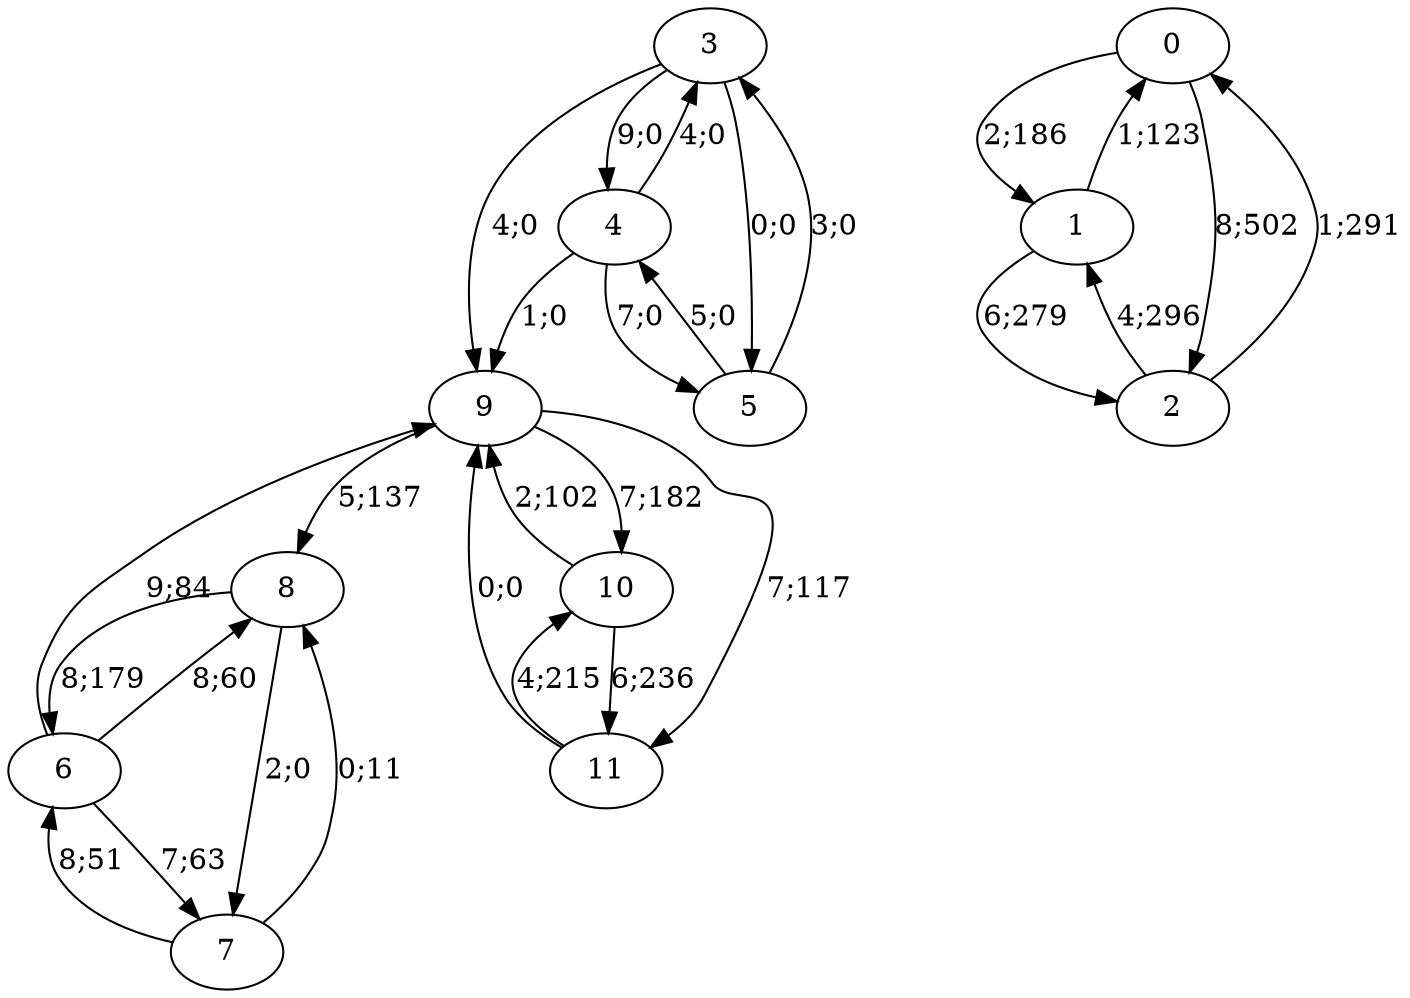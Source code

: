 digraph graph4325 {




















9 -> 8 [color=black,label="5;137"]
9 -> 10 [color=black,label="7;182"]
9 -> 11 [color=black,label="7;117"]


10 -> 9 [color=black,label="2;102"]
10 -> 11 [color=black,label="6;236"]


11 -> 9 [color=black,label="0;0"]
11 -> 10 [color=black,label="4;215"]














6 -> 9 [color=black,label="9;84"]
6 -> 7 [color=black,label="7;63"]
6 -> 8 [color=black,label="8;60"]


7 -> 6 [color=black,label="8;51"]
7 -> 8 [color=black,label="0;11"]


8 -> 6 [color=black,label="8;179"]
8 -> 7 [color=black,label="2;0"]














3 -> 9 [color=black,label="4;0"]
3 -> 4 [color=black,label="9;0"]
3 -> 5 [color=black,label="0;0"]


4 -> 9 [color=black,label="1;0"]
4 -> 3 [color=black,label="4;0"]
4 -> 5 [color=black,label="7;0"]


5 -> 3 [color=black,label="3;0"]
5 -> 4 [color=black,label="5;0"]














0 -> 1 [color=black,label="2;186"]
0 -> 2 [color=black,label="8;502"]


1 -> 0 [color=black,label="1;123"]
1 -> 2 [color=black,label="6;279"]


2 -> 0 [color=black,label="1;291"]
2 -> 1 [color=black,label="4;296"]



















}